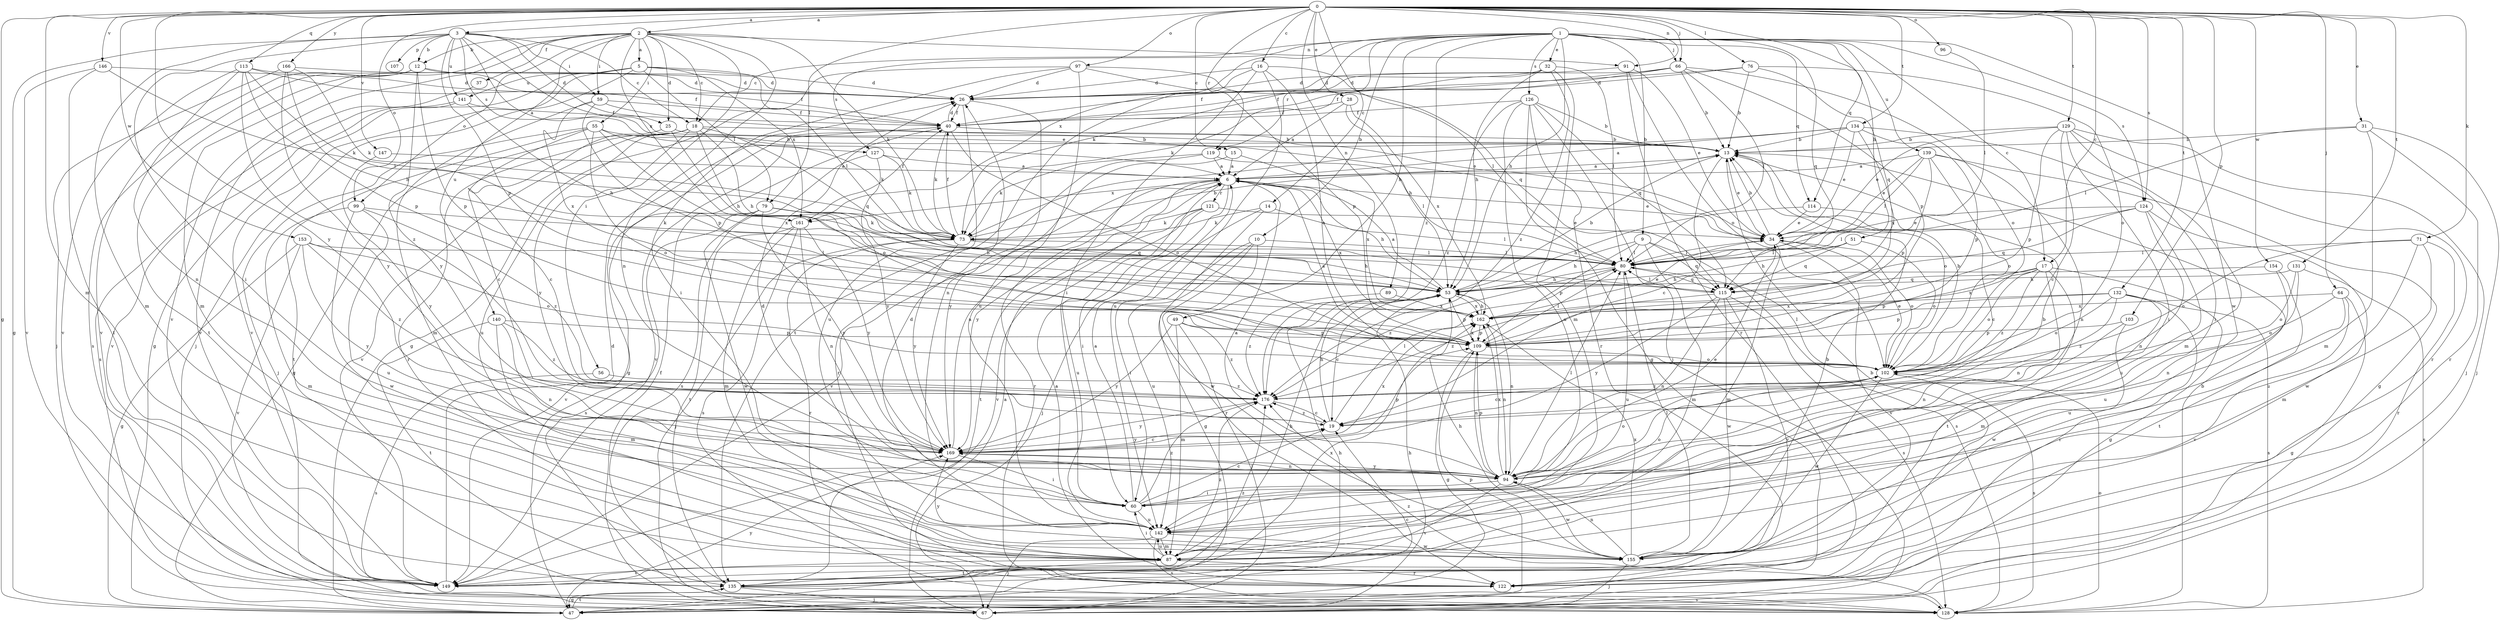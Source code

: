 strict digraph  {
0;
1;
2;
3;
5;
6;
9;
10;
12;
13;
14;
15;
16;
17;
18;
19;
25;
26;
28;
31;
32;
34;
37;
40;
47;
49;
51;
53;
55;
56;
59;
60;
64;
66;
67;
71;
73;
76;
79;
80;
87;
89;
91;
94;
96;
97;
99;
102;
103;
107;
109;
113;
114;
115;
119;
121;
122;
124;
126;
127;
128;
129;
131;
132;
134;
135;
139;
140;
141;
142;
146;
147;
149;
153;
154;
155;
161;
162;
166;
169;
176;
0 -> 2  [label=a];
0 -> 3  [label=a];
0 -> 14  [label=c];
0 -> 15  [label=c];
0 -> 16  [label=c];
0 -> 17  [label=c];
0 -> 28  [label=e];
0 -> 31  [label=e];
0 -> 47  [label=g];
0 -> 64  [label=j];
0 -> 66  [label=j];
0 -> 71  [label=k];
0 -> 76  [label=l];
0 -> 79  [label=l];
0 -> 87  [label=m];
0 -> 89  [label=n];
0 -> 91  [label=n];
0 -> 96  [label=o];
0 -> 97  [label=o];
0 -> 99  [label=o];
0 -> 103  [label=p];
0 -> 113  [label=q];
0 -> 114  [label=q];
0 -> 119  [label=r];
0 -> 124  [label=s];
0 -> 129  [label=t];
0 -> 131  [label=t];
0 -> 132  [label=t];
0 -> 134  [label=t];
0 -> 146  [label=v];
0 -> 147  [label=v];
0 -> 153  [label=w];
0 -> 154  [label=w];
0 -> 166  [label=y];
0 -> 169  [label=y];
1 -> 9  [label=b];
1 -> 10  [label=b];
1 -> 17  [label=c];
1 -> 18  [label=c];
1 -> 32  [label=e];
1 -> 49  [label=h];
1 -> 51  [label=h];
1 -> 53  [label=h];
1 -> 66  [label=j];
1 -> 73  [label=k];
1 -> 114  [label=q];
1 -> 115  [label=q];
1 -> 119  [label=r];
1 -> 124  [label=s];
1 -> 126  [label=s];
1 -> 127  [label=s];
1 -> 139  [label=u];
1 -> 155  [label=w];
1 -> 161  [label=x];
1 -> 176  [label=z];
2 -> 5  [label=a];
2 -> 12  [label=b];
2 -> 18  [label=c];
2 -> 25  [label=d];
2 -> 37  [label=f];
2 -> 55  [label=i];
2 -> 56  [label=i];
2 -> 59  [label=i];
2 -> 73  [label=k];
2 -> 87  [label=m];
2 -> 91  [label=n];
2 -> 94  [label=n];
2 -> 99  [label=o];
2 -> 140  [label=u];
2 -> 149  [label=v];
2 -> 161  [label=x];
3 -> 6  [label=a];
3 -> 12  [label=b];
3 -> 18  [label=c];
3 -> 25  [label=d];
3 -> 34  [label=e];
3 -> 47  [label=g];
3 -> 59  [label=i];
3 -> 60  [label=i];
3 -> 87  [label=m];
3 -> 107  [label=p];
3 -> 109  [label=p];
3 -> 127  [label=s];
3 -> 141  [label=u];
5 -> 26  [label=d];
5 -> 47  [label=g];
5 -> 67  [label=j];
5 -> 79  [label=l];
5 -> 80  [label=l];
5 -> 141  [label=u];
5 -> 149  [label=v];
5 -> 161  [label=x];
6 -> 34  [label=e];
6 -> 53  [label=h];
6 -> 60  [label=i];
6 -> 121  [label=r];
6 -> 122  [label=r];
6 -> 149  [label=v];
6 -> 161  [label=x];
6 -> 162  [label=x];
6 -> 169  [label=y];
9 -> 53  [label=h];
9 -> 80  [label=l];
9 -> 87  [label=m];
9 -> 109  [label=p];
9 -> 115  [label=q];
9 -> 128  [label=s];
10 -> 47  [label=g];
10 -> 60  [label=i];
10 -> 80  [label=l];
10 -> 122  [label=r];
10 -> 142  [label=u];
12 -> 26  [label=d];
12 -> 40  [label=f];
12 -> 109  [label=p];
12 -> 128  [label=s];
12 -> 135  [label=t];
12 -> 149  [label=v];
12 -> 169  [label=y];
13 -> 6  [label=a];
13 -> 19  [label=c];
13 -> 34  [label=e];
13 -> 102  [label=o];
14 -> 67  [label=j];
14 -> 73  [label=k];
14 -> 80  [label=l];
14 -> 155  [label=w];
15 -> 6  [label=a];
15 -> 162  [label=x];
15 -> 169  [label=y];
16 -> 26  [label=d];
16 -> 60  [label=i];
16 -> 80  [label=l];
16 -> 102  [label=o];
16 -> 135  [label=t];
16 -> 142  [label=u];
17 -> 47  [label=g];
17 -> 94  [label=n];
17 -> 102  [label=o];
17 -> 109  [label=p];
17 -> 115  [label=q];
17 -> 135  [label=t];
17 -> 162  [label=x];
17 -> 176  [label=z];
18 -> 13  [label=b];
18 -> 47  [label=g];
18 -> 53  [label=h];
18 -> 102  [label=o];
18 -> 115  [label=q];
18 -> 122  [label=r];
18 -> 142  [label=u];
18 -> 149  [label=v];
18 -> 169  [label=y];
19 -> 53  [label=h];
19 -> 80  [label=l];
19 -> 169  [label=y];
19 -> 176  [label=z];
25 -> 13  [label=b];
25 -> 19  [label=c];
25 -> 53  [label=h];
26 -> 40  [label=f];
26 -> 94  [label=n];
26 -> 142  [label=u];
28 -> 6  [label=a];
28 -> 40  [label=f];
28 -> 53  [label=h];
28 -> 162  [label=x];
31 -> 13  [label=b];
31 -> 67  [label=j];
31 -> 80  [label=l];
31 -> 87  [label=m];
31 -> 122  [label=r];
32 -> 26  [label=d];
32 -> 40  [label=f];
32 -> 53  [label=h];
32 -> 80  [label=l];
32 -> 87  [label=m];
32 -> 176  [label=z];
34 -> 13  [label=b];
34 -> 80  [label=l];
34 -> 87  [label=m];
34 -> 102  [label=o];
34 -> 149  [label=v];
37 -> 149  [label=v];
40 -> 13  [label=b];
40 -> 26  [label=d];
40 -> 47  [label=g];
40 -> 73  [label=k];
40 -> 102  [label=o];
40 -> 149  [label=v];
47 -> 19  [label=c];
47 -> 53  [label=h];
47 -> 109  [label=p];
47 -> 135  [label=t];
47 -> 169  [label=y];
49 -> 67  [label=j];
49 -> 87  [label=m];
49 -> 109  [label=p];
49 -> 169  [label=y];
49 -> 176  [label=z];
51 -> 53  [label=h];
51 -> 80  [label=l];
51 -> 102  [label=o];
51 -> 115  [label=q];
53 -> 6  [label=a];
53 -> 13  [label=b];
53 -> 19  [label=c];
53 -> 94  [label=n];
53 -> 109  [label=p];
53 -> 162  [label=x];
55 -> 13  [label=b];
55 -> 19  [label=c];
55 -> 67  [label=j];
55 -> 73  [label=k];
55 -> 102  [label=o];
55 -> 135  [label=t];
55 -> 162  [label=x];
56 -> 128  [label=s];
56 -> 176  [label=z];
59 -> 34  [label=e];
59 -> 40  [label=f];
59 -> 87  [label=m];
59 -> 109  [label=p];
59 -> 162  [label=x];
60 -> 6  [label=a];
60 -> 19  [label=c];
60 -> 26  [label=d];
60 -> 102  [label=o];
60 -> 142  [label=u];
60 -> 176  [label=z];
64 -> 47  [label=g];
64 -> 102  [label=o];
64 -> 142  [label=u];
64 -> 149  [label=v];
64 -> 162  [label=x];
66 -> 13  [label=b];
66 -> 26  [label=d];
66 -> 40  [label=f];
66 -> 73  [label=k];
66 -> 80  [label=l];
66 -> 102  [label=o];
66 -> 109  [label=p];
67 -> 6  [label=a];
67 -> 40  [label=f];
67 -> 53  [label=h];
71 -> 80  [label=l];
71 -> 87  [label=m];
71 -> 102  [label=o];
71 -> 122  [label=r];
71 -> 142  [label=u];
73 -> 13  [label=b];
73 -> 40  [label=f];
73 -> 53  [label=h];
73 -> 67  [label=j];
73 -> 80  [label=l];
73 -> 122  [label=r];
73 -> 169  [label=y];
76 -> 13  [label=b];
76 -> 26  [label=d];
76 -> 40  [label=f];
76 -> 102  [label=o];
76 -> 115  [label=q];
79 -> 53  [label=h];
79 -> 73  [label=k];
79 -> 115  [label=q];
79 -> 128  [label=s];
79 -> 149  [label=v];
79 -> 155  [label=w];
79 -> 169  [label=y];
80 -> 53  [label=h];
80 -> 115  [label=q];
80 -> 142  [label=u];
80 -> 176  [label=z];
87 -> 53  [label=h];
87 -> 60  [label=i];
87 -> 122  [label=r];
87 -> 135  [label=t];
87 -> 142  [label=u];
87 -> 149  [label=v];
87 -> 176  [label=z];
89 -> 162  [label=x];
89 -> 176  [label=z];
91 -> 26  [label=d];
91 -> 34  [label=e];
91 -> 102  [label=o];
91 -> 122  [label=r];
94 -> 6  [label=a];
94 -> 13  [label=b];
94 -> 34  [label=e];
94 -> 60  [label=i];
94 -> 80  [label=l];
94 -> 102  [label=o];
94 -> 109  [label=p];
94 -> 149  [label=v];
94 -> 155  [label=w];
94 -> 162  [label=x];
94 -> 169  [label=y];
96 -> 80  [label=l];
97 -> 26  [label=d];
97 -> 47  [label=g];
97 -> 60  [label=i];
97 -> 109  [label=p];
97 -> 115  [label=q];
97 -> 142  [label=u];
99 -> 73  [label=k];
99 -> 87  [label=m];
99 -> 142  [label=u];
99 -> 155  [label=w];
99 -> 176  [label=z];
102 -> 13  [label=b];
102 -> 19  [label=c];
102 -> 34  [label=e];
102 -> 80  [label=l];
102 -> 128  [label=s];
102 -> 155  [label=w];
102 -> 176  [label=z];
103 -> 94  [label=n];
103 -> 109  [label=p];
103 -> 155  [label=w];
109 -> 6  [label=a];
109 -> 47  [label=g];
109 -> 80  [label=l];
109 -> 94  [label=n];
109 -> 102  [label=o];
109 -> 162  [label=x];
113 -> 26  [label=d];
113 -> 40  [label=f];
113 -> 80  [label=l];
113 -> 94  [label=n];
113 -> 109  [label=p];
113 -> 149  [label=v];
113 -> 176  [label=z];
114 -> 19  [label=c];
114 -> 34  [label=e];
114 -> 53  [label=h];
115 -> 80  [label=l];
115 -> 94  [label=n];
115 -> 128  [label=s];
115 -> 149  [label=v];
115 -> 155  [label=w];
115 -> 169  [label=y];
115 -> 176  [label=z];
119 -> 6  [label=a];
119 -> 73  [label=k];
119 -> 80  [label=l];
119 -> 122  [label=r];
121 -> 34  [label=e];
121 -> 73  [label=k];
121 -> 135  [label=t];
121 -> 142  [label=u];
121 -> 149  [label=v];
122 -> 6  [label=a];
122 -> 13  [label=b];
124 -> 34  [label=e];
124 -> 80  [label=l];
124 -> 94  [label=n];
124 -> 115  [label=q];
124 -> 142  [label=u];
124 -> 155  [label=w];
126 -> 13  [label=b];
126 -> 40  [label=f];
126 -> 47  [label=g];
126 -> 67  [label=j];
126 -> 115  [label=q];
126 -> 122  [label=r];
126 -> 142  [label=u];
126 -> 176  [label=z];
127 -> 6  [label=a];
127 -> 73  [label=k];
127 -> 128  [label=s];
127 -> 169  [label=y];
128 -> 13  [label=b];
128 -> 102  [label=o];
128 -> 176  [label=z];
129 -> 13  [label=b];
129 -> 19  [label=c];
129 -> 34  [label=e];
129 -> 60  [label=i];
129 -> 67  [label=j];
129 -> 87  [label=m];
129 -> 109  [label=p];
129 -> 122  [label=r];
131 -> 53  [label=h];
131 -> 94  [label=n];
131 -> 102  [label=o];
131 -> 128  [label=s];
132 -> 87  [label=m];
132 -> 102  [label=o];
132 -> 109  [label=p];
132 -> 122  [label=r];
132 -> 128  [label=s];
132 -> 162  [label=x];
132 -> 176  [label=z];
134 -> 6  [label=a];
134 -> 13  [label=b];
134 -> 34  [label=e];
134 -> 60  [label=i];
134 -> 73  [label=k];
134 -> 109  [label=p];
134 -> 162  [label=x];
135 -> 47  [label=g];
135 -> 67  [label=j];
135 -> 128  [label=s];
135 -> 162  [label=x];
135 -> 176  [label=z];
139 -> 6  [label=a];
139 -> 34  [label=e];
139 -> 47  [label=g];
139 -> 80  [label=l];
139 -> 94  [label=n];
139 -> 102  [label=o];
139 -> 109  [label=p];
140 -> 87  [label=m];
140 -> 94  [label=n];
140 -> 109  [label=p];
140 -> 135  [label=t];
140 -> 176  [label=z];
141 -> 40  [label=f];
141 -> 53  [label=h];
141 -> 128  [label=s];
141 -> 149  [label=v];
142 -> 26  [label=d];
142 -> 67  [label=j];
142 -> 87  [label=m];
142 -> 128  [label=s];
142 -> 155  [label=w];
146 -> 26  [label=d];
146 -> 73  [label=k];
146 -> 135  [label=t];
146 -> 149  [label=v];
147 -> 6  [label=a];
147 -> 169  [label=y];
149 -> 26  [label=d];
153 -> 47  [label=g];
153 -> 80  [label=l];
153 -> 102  [label=o];
153 -> 149  [label=v];
153 -> 169  [label=y];
153 -> 176  [label=z];
154 -> 53  [label=h];
154 -> 135  [label=t];
154 -> 142  [label=u];
155 -> 13  [label=b];
155 -> 53  [label=h];
155 -> 67  [label=j];
155 -> 80  [label=l];
155 -> 94  [label=n];
155 -> 162  [label=x];
155 -> 169  [label=y];
161 -> 40  [label=f];
161 -> 87  [label=m];
161 -> 94  [label=n];
161 -> 128  [label=s];
161 -> 135  [label=t];
161 -> 169  [label=y];
162 -> 34  [label=e];
162 -> 53  [label=h];
162 -> 94  [label=n];
162 -> 109  [label=p];
166 -> 26  [label=d];
166 -> 53  [label=h];
166 -> 67  [label=j];
166 -> 73  [label=k];
166 -> 169  [label=y];
169 -> 6  [label=a];
169 -> 19  [label=c];
169 -> 60  [label=i];
169 -> 94  [label=n];
169 -> 109  [label=p];
169 -> 162  [label=x];
176 -> 19  [label=c];
176 -> 169  [label=y];
}
